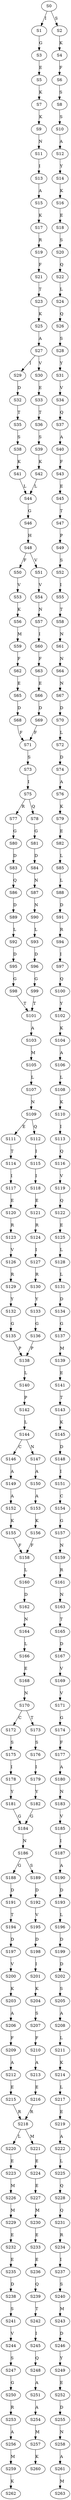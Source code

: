 strict digraph  {
	S0 -> S1 [ label = I ];
	S0 -> S2 [ label = S ];
	S1 -> S3 [ label = G ];
	S2 -> S4 [ label = K ];
	S3 -> S5 [ label = E ];
	S4 -> S6 [ label = F ];
	S5 -> S7 [ label = K ];
	S6 -> S8 [ label = S ];
	S7 -> S9 [ label = K ];
	S8 -> S10 [ label = S ];
	S9 -> S11 [ label = N ];
	S10 -> S12 [ label = A ];
	S11 -> S13 [ label = I ];
	S12 -> S14 [ label = Y ];
	S13 -> S15 [ label = A ];
	S14 -> S16 [ label = K ];
	S15 -> S17 [ label = K ];
	S16 -> S18 [ label = E ];
	S17 -> S19 [ label = R ];
	S18 -> S20 [ label = S ];
	S19 -> S21 [ label = F ];
	S20 -> S22 [ label = Q ];
	S21 -> S23 [ label = T ];
	S22 -> S24 [ label = L ];
	S23 -> S25 [ label = K ];
	S24 -> S26 [ label = Q ];
	S25 -> S27 [ label = A ];
	S26 -> S28 [ label = S ];
	S27 -> S29 [ label = I ];
	S27 -> S30 [ label = V ];
	S28 -> S31 [ label = Y ];
	S29 -> S32 [ label = D ];
	S30 -> S33 [ label = E ];
	S31 -> S34 [ label = V ];
	S32 -> S35 [ label = T ];
	S33 -> S36 [ label = T ];
	S34 -> S37 [ label = Q ];
	S35 -> S38 [ label = S ];
	S36 -> S39 [ label = S ];
	S37 -> S40 [ label = A ];
	S38 -> S41 [ label = K ];
	S39 -> S42 [ label = K ];
	S40 -> S43 [ label = F ];
	S41 -> S44 [ label = L ];
	S42 -> S44 [ label = L ];
	S43 -> S45 [ label = E ];
	S44 -> S46 [ label = G ];
	S45 -> S47 [ label = T ];
	S46 -> S48 [ label = H ];
	S47 -> S49 [ label = P ];
	S48 -> S50 [ label = F ];
	S48 -> S51 [ label = V ];
	S49 -> S52 [ label = S ];
	S50 -> S53 [ label = V ];
	S51 -> S54 [ label = V ];
	S52 -> S55 [ label = I ];
	S53 -> S56 [ label = K ];
	S54 -> S57 [ label = N ];
	S55 -> S58 [ label = T ];
	S56 -> S59 [ label = M ];
	S57 -> S60 [ label = I ];
	S58 -> S61 [ label = N ];
	S59 -> S62 [ label = F ];
	S60 -> S63 [ label = F ];
	S61 -> S64 [ label = N ];
	S62 -> S65 [ label = E ];
	S63 -> S66 [ label = E ];
	S64 -> S67 [ label = N ];
	S65 -> S68 [ label = D ];
	S66 -> S69 [ label = D ];
	S67 -> S70 [ label = D ];
	S68 -> S71 [ label = F ];
	S69 -> S71 [ label = F ];
	S70 -> S72 [ label = L ];
	S71 -> S73 [ label = S ];
	S72 -> S74 [ label = D ];
	S73 -> S75 [ label = I ];
	S74 -> S76 [ label = A ];
	S75 -> S77 [ label = R ];
	S75 -> S78 [ label = Q ];
	S76 -> S79 [ label = K ];
	S77 -> S80 [ label = G ];
	S78 -> S81 [ label = G ];
	S79 -> S82 [ label = E ];
	S80 -> S83 [ label = D ];
	S81 -> S84 [ label = D ];
	S82 -> S85 [ label = L ];
	S83 -> S86 [ label = Q ];
	S84 -> S87 [ label = N ];
	S85 -> S88 [ label = L ];
	S86 -> S89 [ label = D ];
	S87 -> S90 [ label = N ];
	S88 -> S91 [ label = D ];
	S89 -> S92 [ label = L ];
	S90 -> S93 [ label = L ];
	S91 -> S94 [ label = R ];
	S92 -> S95 [ label = D ];
	S93 -> S96 [ label = D ];
	S94 -> S97 [ label = I ];
	S95 -> S98 [ label = G ];
	S96 -> S99 [ label = G ];
	S97 -> S100 [ label = Q ];
	S98 -> S101 [ label = T ];
	S99 -> S101 [ label = T ];
	S100 -> S102 [ label = Y ];
	S101 -> S103 [ label = A ];
	S102 -> S104 [ label = K ];
	S103 -> S105 [ label = M ];
	S104 -> S106 [ label = A ];
	S105 -> S107 [ label = L ];
	S106 -> S108 [ label = L ];
	S107 -> S109 [ label = N ];
	S108 -> S110 [ label = K ];
	S109 -> S111 [ label = E ];
	S109 -> S112 [ label = Q ];
	S110 -> S113 [ label = I ];
	S111 -> S114 [ label = T ];
	S112 -> S115 [ label = I ];
	S113 -> S116 [ label = Q ];
	S114 -> S117 [ label = I ];
	S115 -> S118 [ label = I ];
	S116 -> S119 [ label = V ];
	S117 -> S120 [ label = E ];
	S118 -> S121 [ label = E ];
	S119 -> S122 [ label = Q ];
	S120 -> S123 [ label = R ];
	S121 -> S124 [ label = R ];
	S122 -> S125 [ label = E ];
	S123 -> S126 [ label = V ];
	S124 -> S127 [ label = I ];
	S125 -> S128 [ label = L ];
	S126 -> S129 [ label = R ];
	S127 -> S130 [ label = R ];
	S128 -> S131 [ label = L ];
	S129 -> S132 [ label = Y ];
	S130 -> S133 [ label = Y ];
	S131 -> S134 [ label = D ];
	S132 -> S135 [ label = G ];
	S133 -> S136 [ label = G ];
	S134 -> S137 [ label = G ];
	S135 -> S138 [ label = P ];
	S136 -> S138 [ label = P ];
	S137 -> S139 [ label = M ];
	S138 -> S140 [ label = L ];
	S139 -> S141 [ label = E ];
	S140 -> S142 [ label = P ];
	S141 -> S143 [ label = T ];
	S142 -> S144 [ label = L ];
	S143 -> S145 [ label = K ];
	S144 -> S146 [ label = C ];
	S144 -> S147 [ label = N ];
	S145 -> S148 [ label = D ];
	S146 -> S149 [ label = A ];
	S147 -> S150 [ label = A ];
	S148 -> S151 [ label = I ];
	S149 -> S152 [ label = A ];
	S150 -> S153 [ label = A ];
	S151 -> S154 [ label = C ];
	S152 -> S155 [ label = K ];
	S153 -> S156 [ label = K ];
	S154 -> S157 [ label = G ];
	S155 -> S158 [ label = F ];
	S156 -> S158 [ label = F ];
	S157 -> S159 [ label = N ];
	S158 -> S160 [ label = L ];
	S159 -> S161 [ label = R ];
	S160 -> S162 [ label = D ];
	S161 -> S163 [ label = N ];
	S162 -> S164 [ label = N ];
	S163 -> S165 [ label = T ];
	S164 -> S166 [ label = L ];
	S165 -> S167 [ label = D ];
	S166 -> S168 [ label = E ];
	S167 -> S169 [ label = V ];
	S168 -> S170 [ label = N ];
	S169 -> S171 [ label = V ];
	S170 -> S172 [ label = C ];
	S170 -> S173 [ label = T ];
	S171 -> S174 [ label = G ];
	S172 -> S175 [ label = S ];
	S173 -> S176 [ label = S ];
	S174 -> S177 [ label = F ];
	S175 -> S178 [ label = I ];
	S176 -> S179 [ label = I ];
	S177 -> S180 [ label = A ];
	S178 -> S181 [ label = Y ];
	S179 -> S182 [ label = Y ];
	S180 -> S183 [ label = N ];
	S181 -> S184 [ label = G ];
	S182 -> S184 [ label = G ];
	S183 -> S185 [ label = V ];
	S184 -> S186 [ label = N ];
	S185 -> S187 [ label = I ];
	S186 -> S188 [ label = G ];
	S186 -> S189 [ label = S ];
	S187 -> S190 [ label = A ];
	S188 -> S191 [ label = D ];
	S189 -> S192 [ label = D ];
	S190 -> S193 [ label = D ];
	S191 -> S194 [ label = T ];
	S192 -> S195 [ label = V ];
	S193 -> S196 [ label = L ];
	S194 -> S197 [ label = D ];
	S195 -> S198 [ label = D ];
	S196 -> S199 [ label = D ];
	S197 -> S200 [ label = V ];
	S198 -> S201 [ label = I ];
	S199 -> S202 [ label = D ];
	S200 -> S203 [ label = K ];
	S201 -> S204 [ label = K ];
	S202 -> S205 [ label = S ];
	S203 -> S206 [ label = A ];
	S204 -> S207 [ label = S ];
	S205 -> S208 [ label = A ];
	S206 -> S209 [ label = F ];
	S207 -> S210 [ label = F ];
	S208 -> S211 [ label = L ];
	S209 -> S212 [ label = A ];
	S210 -> S213 [ label = A ];
	S211 -> S214 [ label = K ];
	S212 -> S215 [ label = E ];
	S213 -> S216 [ label = E ];
	S214 -> S217 [ label = L ];
	S215 -> S218 [ label = R ];
	S216 -> S218 [ label = R ];
	S217 -> S219 [ label = E ];
	S218 -> S220 [ label = L ];
	S218 -> S221 [ label = M ];
	S219 -> S222 [ label = A ];
	S220 -> S223 [ label = E ];
	S221 -> S224 [ label = E ];
	S222 -> S225 [ label = L ];
	S223 -> S226 [ label = M ];
	S224 -> S227 [ label = E ];
	S225 -> S228 [ label = Q ];
	S226 -> S229 [ label = M ];
	S227 -> S230 [ label = M ];
	S228 -> S231 [ label = Q ];
	S229 -> S232 [ label = E ];
	S230 -> S233 [ label = E ];
	S231 -> S234 [ label = R ];
	S232 -> S235 [ label = E ];
	S233 -> S236 [ label = E ];
	S234 -> S237 [ label = I ];
	S235 -> S238 [ label = D ];
	S236 -> S239 [ label = Q ];
	S237 -> S240 [ label = S ];
	S238 -> S241 [ label = S ];
	S239 -> S242 [ label = T ];
	S240 -> S243 [ label = M ];
	S241 -> S244 [ label = V ];
	S242 -> S245 [ label = I ];
	S243 -> S246 [ label = D ];
	S244 -> S247 [ label = S ];
	S245 -> S248 [ label = Q ];
	S246 -> S249 [ label = Y ];
	S247 -> S250 [ label = G ];
	S248 -> S251 [ label = A ];
	S249 -> S252 [ label = E ];
	S250 -> S253 [ label = R ];
	S251 -> S254 [ label = A ];
	S252 -> S255 [ label = D ];
	S253 -> S256 [ label = A ];
	S254 -> S257 [ label = M ];
	S255 -> S258 [ label = N ];
	S256 -> S259 [ label = M ];
	S257 -> S260 [ label = K ];
	S258 -> S261 [ label = A ];
	S259 -> S262 [ label = K ];
	S261 -> S263 [ label = M ];
}
